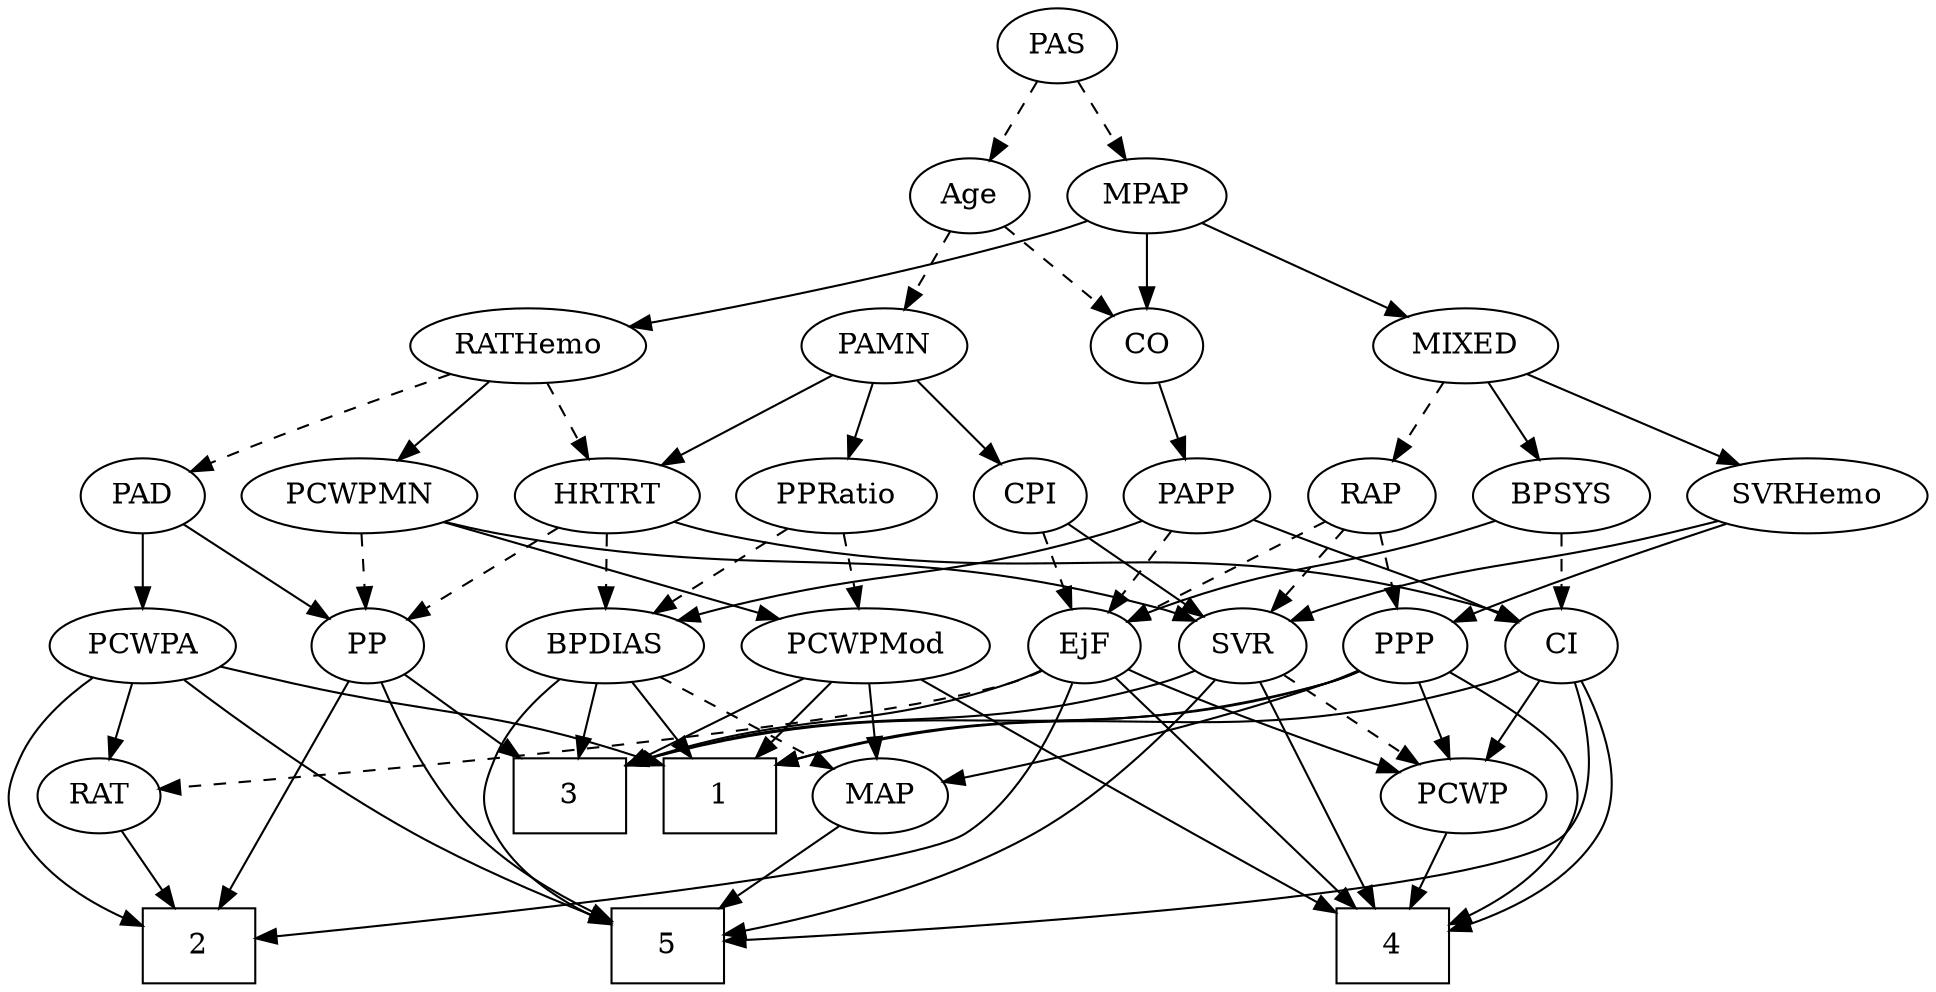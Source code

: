 strict digraph {
	graph [bb="0,0,822.64,468"];
	node [label="\N"];
	1	[height=0.5,
		pos="183.6,90",
		shape=box,
		width=0.75];
	2	[height=0.5,
		pos="320.6,18",
		shape=box,
		width=0.75];
	3	[height=0.5,
		pos="483.6,90",
		shape=box,
		width=0.75];
	4	[height=0.5,
		pos="645.6,18",
		shape=box,
		width=0.75];
	5	[height=0.5,
		pos="194.6,18",
		shape=box,
		width=0.75];
	Age	[height=0.5,
		pos="292.6,378",
		width=0.75];
	CO	[height=0.5,
		pos="372.6,306",
		width=0.75];
	Age -> CO	[pos="e,356.82,320.8 308.4,363.17 320.02,353.01 335.99,339.03 349.1,327.56",
		style=dashed];
	PAMN	[height=0.5,
		pos="276.6,306",
		width=1.011];
	Age -> PAMN	[pos="e,280.54,324.28 288.72,360.05 286.94,352.26 284.78,342.82 282.79,334.08",
		style=dashed];
	EjF	[height=0.5,
		pos="590.6,162",
		width=0.75];
	EjF -> 2	[pos="e,347.88,20.866 582.07,144.9 570.58,124.77 548.22,90.707 519.6,72 469.66,39.363 400.28,26.755 358.01,21.932",
		style=solid];
	EjF -> 3	[pos="e,509.63,108.03 571.96,148.81 557.14,139.11 536,125.28 518.11,113.58",
		style=solid];
	EjF -> 4	[pos="e,672.61,29.857 614.36,153 650.37,140.64 715.29,117.36 721.6,108 730.54,94.733 729,86.185 721.6,72 713.09,55.702 697.04,43.393 681.86,\
34.76",
		style=solid];
	RAT	[height=0.5,
		pos="373.6,90",
		width=0.75827];
	EjF -> RAT	[pos="e,398.89,97.073 569.51,150.37 564.67,148.12 559.51,145.87 554.6,144 504.93,125.14 445.52,108.89 408.66,99.528",
		style=dashed];
	PCWP	[height=0.5,
		pos="677.6,90",
		width=0.97491];
	EjF -> PCWP	[pos="e,659.37,105.66 607.37,147.5 619.84,137.47 637.08,123.6 651.36,112.11",
		style=solid];
	RAP	[height=0.5,
		pos="604.6,234",
		width=0.77632];
	RAP -> EjF	[pos="e,594.05,180.28 601.21,216.05 599.67,208.35 597.8,199.03 596.07,190.36",
		style=dashed];
	SVR	[height=0.5,
		pos="677.6,162",
		width=0.77632];
	RAP -> SVR	[pos="e,662.49,177.49 619.72,218.5 629.9,208.73 643.51,195.69 654.97,184.7",
		style=dashed];
	PPP	[height=0.5,
		pos="518.6,162",
		width=0.75];
	RAP -> PPP	[pos="e,535.13,176.46 588.01,219.5 575.28,209.14 557.51,194.67 543.13,182.97",
		style=dashed];
	MIXED	[height=0.5,
		pos="562.6,306",
		width=1.1193];
	MIXED -> RAP	[pos="e,595,250.99 572.55,288.41 577.7,279.83 584.08,269.19 589.79,259.67",
		style=dashed];
	BPSYS	[height=0.5,
		pos="520.6,234",
		width=1.0471];
	MIXED -> BPSYS	[pos="e,530.48,251.47 552.64,288.41 547.57,279.95 541.29,269.49 535.64,260.08",
		style=solid];
	SVRHemo	[height=0.5,
		pos="772.6,234",
		width=1.3902];
	MIXED -> SVRHemo	[pos="e,737.07,246.84 594.04,294.52 629.45,282.72 687.29,263.44 727.51,250.03",
		style=solid];
	MPAP	[height=0.5,
		pos="372.6,378",
		width=0.97491];
	MPAP -> MIXED	[pos="e,532.42,318.12 400.22,366.82 432.54,354.92 486.27,335.12 523.01,321.58",
		style=solid];
	MPAP -> CO	[pos="e,372.6,324.1 372.6,359.7 372.6,351.98 372.6,342.71 372.6,334.11",
		style=solid];
	RATHemo	[height=0.5,
		pos="142.6,306",
		width=1.3721];
	MPAP -> RATHemo	[pos="e,181.74,317.04 345.75,366.18 340.11,364.04 334.19,361.87 328.6,360 282.56,344.58 229.2,329.68 191.47,319.62",
		style=solid];
	BPSYS -> EjF	[pos="e,576.06,177.54 536.13,217.46 545.73,207.87 558.18,195.42 568.76,184.84",
		style=solid];
	CI	[height=0.5,
		pos="432.6,162",
		width=0.75];
	BPSYS -> CI	[pos="e,449.45,176.4 501.93,218.15 488.94,207.82 471.48,193.93 457.34,182.68",
		style=dashed];
	PAD	[height=0.5,
		pos="41.596,234",
		width=0.79437];
	PCWPA	[height=0.5,
		pos="41.596,162",
		width=1.1555];
	PAD -> PCWPA	[pos="e,41.596,180.1 41.596,215.7 41.596,207.98 41.596,198.71 41.596,190.11",
		style=solid];
	PP	[height=0.5,
		pos="128.6,162",
		width=0.75];
	PAD -> PP	[pos="e,112.03,176.33 58.785,219.17 71.7,208.78 89.573,194.4 104,182.79",
		style=solid];
	PAPP	[height=0.5,
		pos="432.6,234",
		width=0.88464];
	CO -> PAPP	[pos="e,419.19,250.64 385.62,289.81 393.45,280.67 403.58,268.85 412.43,258.52",
		style=solid];
	PAS	[height=0.5,
		pos="332.6,450",
		width=0.75];
	PAS -> Age	[pos="e,301.82,395.15 323.32,432.76 318.42,424.19 312.31,413.49 306.83,403.9",
		style=dashed];
	PAS -> MPAP	[pos="e,363.09,395.63 341.87,432.76 346.65,424.4 352.59,414.02 357.96,404.61",
		style=dashed];
	CPI	[height=0.5,
		pos="677.6,234",
		width=0.75];
	PAMN -> CPI	[pos="e,657.1,246.07 306.58,295.49 316.1,292.75 326.72,289.97 336.6,288 470.46,261.31 510.39,289.63 641.6,252 643.54,251.44 645.51,250.79 \
647.47,250.07",
		style=solid];
	PPRatio	[height=0.5,
		pos="224.6,234",
		width=1.1013];
	PAMN -> PPRatio	[pos="e,236.95,251.63 264.54,288.76 258.13,280.14 250.12,269.36 242.96,259.73",
		style=solid];
	HRTRT	[height=0.5,
		pos="127.6,234",
		width=1.1013];
	PAMN -> HRTRT	[pos="e,154.13,247.47 250.98,292.97 226.79,281.6 190.29,264.45 163.26,251.75",
		style=solid];
	RATHemo -> PAD	[pos="e,60.085,247.81 120.68,289.81 105.41,279.23 84.933,265.04 68.644,253.75",
		style=dashed];
	PCWPMN	[height=0.5,
		pos="332.6,234",
		width=1.3902];
	RATHemo -> PCWPMN	[pos="e,298.76,247.47 176.13,292.65 207.54,281.07 254.68,263.71 289,251.06",
		style=solid];
	RATHemo -> HRTRT	[pos="e,131.26,252.1 138.89,287.7 137.24,279.98 135.25,270.71 133.41,262.11",
		style=dashed];
	CPI -> EjF	[pos="e,607.32,176.46 660.82,219.5 647.94,209.14 629.96,194.67 615.42,182.97",
		style=dashed];
	CPI -> SVR	[pos="e,677.6,180.1 677.6,215.7 677.6,207.98 677.6,198.71 677.6,190.11",
		style=solid];
	RAT -> 2	[pos="e,333.82,36.461 361.83,73.465 355.42,64.991 347.31,54.286 339.99,44.613",
		style=solid];
	SVR -> 3	[pos="e,510.7,100.78 653.81,152.42 620.42,140.37 559.35,118.33 520.16,104.19",
		style=solid];
	SVR -> 4	[pos="e,672.83,19.941 704.7,156.99 732.19,151.33 773.33,138.09 792.6,108 801.22,94.525 801.79,85.093 792.6,72 768.01,36.995 717.94,25.005 \
683.1,20.958",
		style=solid];
	SVR -> 5	[pos="e,221.65,24.875 693.82,146.9 713.64,128.01 742.15,94.314 721.6,72 688.59,36.163 332.88,42.53 284.6,36 267.15,33.64 247.95,30.14 \
231.79,26.929",
		style=solid];
	SVR -> PCWP	[pos="e,677.6,108.1 677.6,143.7 677.6,135.98 677.6,126.71 677.6,118.11",
		style=dashed];
	PCWPMod	[height=0.5,
		pos="332.6,162",
		width=1.4443];
	PCWPMod -> 1	[pos="e,210.72,103.82 302.85,147.07 282.01,137.31 253.3,123.85 220.18,108.27",
		style=solid];
	PCWPMod -> 3	[pos="e,456.36,103.62 362.43,147.17 386.77,135.89 421.26,119.9 447.22,107.86",
		style=solid];
	PCWPMod -> 4	[pos="e,618.39,21.973 356.53,145.91 372.09,135.77 392.57,121.79 409.6,108 427.68,93.36 427.29,83.356 447.6,72 499.13,43.176 567.05,29.451 \
608.46,23.361",
		style=solid];
	MAP	[height=0.5,
		pos="259.6,90",
		width=0.84854];
	PCWPMod -> MAP	[pos="e,274.94,105.72 315.67,144.76 305.77,135.27 293.15,123.17 282.39,112.85",
		style=solid];
	PCWPA -> 1	[pos="e,156.39,104.41 67.973,148 90.304,136.99 122.54,121.1 147.31,108.89",
		style=solid];
	PCWPA -> 2	[pos="e,293.29,24.627 53.03,144.63 67.914,124.55 95.809,90.851 127.6,72 153.84,56.437 234.9,37.285 283.22,26.792",
		style=solid];
	PCWPA -> 5	[pos="e,167.56,23.247 42.309,143.83 44.003,124.19 49.565,92.155 67.596,72 90.934,45.913 129.16,32.326 157.58,25.476",
		style=solid];
	PCWPA -> RAT	[pos="e,348.32,97.159 72.665,149.82 79.195,147.71 86.08,145.64 92.596,144 183.14,121.17 208.06,126.46 299.6,108 312.32,105.43 326.2,102.33 \
338.46,99.477",
		style=solid];
	PCWPMN -> SVR	[pos="e,653.97,171.8 369.23,221.65 376.59,219.6 384.31,217.6 391.6,216 494.8,193.33 523.88,204.8 626.6,180 632.41,178.6 638.51,176.83 \
644.38,174.97",
		style=solid];
	PCWPMN -> PCWPMod	[pos="e,332.6,180.1 332.6,215.7 332.6,207.98 332.6,198.71 332.6,190.11",
		style=solid];
	PCWPMN -> PP	[pos="e,150.6,172.5 295.41,221.82 262.19,211.62 212.31,195.77 169.6,180 166.49,178.85 163.27,177.61 160.06,176.34",
		style=dashed];
	SVRHemo -> SVR	[pos="e,695.43,176.14 751.51,217.46 737.44,207.09 718.83,193.38 703.8,182.31",
		style=solid];
	SVRHemo -> PPP	[pos="e,539.21,173.68 735.23,221.88 728.07,219.85 720.62,217.8 713.6,216 643.42,197.96 623.1,203.61 554.6,180 552.68,179.34 550.74,178.61 \
548.8,177.83",
		style=solid];
	BPDIAS	[height=0.5,
		pos="220.6,162",
		width=1.1735];
	BPDIAS -> 1	[pos="e,192.73,108.28 211.64,144.05 207.39,136.01 202.2,126.2 197.46,117.23",
		style=solid];
	BPDIAS -> 3	[pos="e,456.31,97.115 252.31,150.01 258.67,147.93 265.32,145.83 271.6,144 332.34,126.31 403.9,109.18 446.41,99.384",
		style=solid];
	BPDIAS -> 5	[pos="e,173.33,36.299 192.04,148.51 175.81,139.73 156.91,126.28 147.6,108 140.33,93.745 141.92,86.959 147.6,72 151.56,61.544 158.64,51.829 \
166.12,43.647",
		style=solid];
	BPDIAS -> MAP	[pos="e,250.42,107.47 229.84,144.41 234.5,136.04 240.26,125.71 245.46,116.37",
		style=dashed];
	MAP -> 5	[pos="e,210.5,36.127 245.49,73.811 237.28,64.967 226.73,53.607 217.37,43.525",
		style=solid];
	PP -> 2	[pos="e,293.29,23.891 127.44,143.97 127.05,124.17 129.55,91.683 147.6,72 165.91,52.021 238.14,34.895 283.28,25.854",
		style=solid];
	PP -> 3	[pos="e,456.29,97.801 150.38,150.81 156.49,148.27 163.21,145.77 169.6,144 273.52,115.13 303.62,128.09 409.6,108 421.62,105.72 434.65,102.86 \
446.38,100.14",
		style=solid];
	PP -> 5	[pos="e,167.58,22.635 110.45,148.51 98.335,138.99 83.423,124.71 76.596,108 70.544,93.189 67.904,85.433 76.596,72 94.339,44.581 130,31.211 \
157.5,24.776",
		style=solid];
	PPP -> 1	[pos="e,210.78,104.86 495.71,152.23 487.28,149.26 477.6,146.16 468.6,144 362.95,118.63 328.61,139 220.43,107.73",
		style=solid];
	PPP -> 3	[pos="e,492.16,108.12 510.48,144.76 506.4,136.61 501.36,126.53 496.75,117.31",
		style=solid];
	PPP -> 4	[pos="e,630.07,36.365 531.95,146.07 553.6,121.86 596.62,73.761 623.07,44.182",
		style=solid];
	PPP -> MAP	[pos="e,287.51,97.334 495.32,152.66 486.94,149.77 477.39,146.6 468.6,144 409.25,126.42 339.36,109.43 297.32,99.613",
		style=solid];
	PPP -> PCWP	[pos="e,651.09,102.11 539.86,150.81 544.69,148.54 549.81,146.16 554.6,144 583.78,130.83 617.16,116.49 641.78,106.05",
		style=solid];
	PPRatio -> PCWPMod	[pos="e,309.28,178.11 246.45,218.83 261.99,208.76 283.11,195.08 300.54,183.77",
		style=dashed];
	PPRatio -> BPDIAS	[pos="e,221.57,180.1 223.61,215.7 223.17,207.98 222.64,198.71 222.15,190.11",
		style=dashed];
	PCWP -> 4	[pos="e,653.57,36.447 670.01,72.411 666.38,64.454 661.93,54.722 657.83,45.756",
		style=solid];
	CI -> 1	[pos="e,210.84,104.68 411.04,150.66 405.44,148.24 399.37,145.83 393.6,144 321.27,121.03 296.43,132.08 220.37,107.82",
		style=solid];
	CI -> 4	[pos="e,618.5,35.447 452.79,149.76 470.75,139.52 497.52,123.64 519.6,108 540.21,93.392 543.18,86.881 563.6,72 578.34,61.252 595.19,50.171 \
609.76,40.938",
		style=solid];
	CI -> 5	[pos="e,221.69,30.057 410.92,150.85 391.04,141.11 361.19,125.33 337.6,108 318.85,94.226 318.63,85.383 299.6,72 278.16,56.924 251.83,43.643 \
230.89,34.147",
		style=solid];
	CI -> PCWP	[pos="e,646.69,98.764 455.9,152.74 464.28,149.86 473.83,146.68 482.6,144 535.53,127.83 597.28,111.46 636.88,101.28",
		style=solid];
	PAPP -> EjF	[pos="e,569.33,173.18 457.46,222.47 482.19,211.93 521.15,195.16 554.6,180 556.39,179.19 558.23,178.34 560.09,177.49",
		style=dashed];
	PAPP -> BPDIAS	[pos="e,252.65,173.85 408.04,222.34 402.66,220.14 396.97,217.91 391.6,216 339.14,197.31 324.68,196.81 271.6,180 268.53,179.03 265.36,178.01 \
262.17,176.97",
		style=solid];
	PAPP -> CI	[pos="e,432.6,180.1 432.6,215.7 432.6,207.98 432.6,198.71 432.6,190.11",
		style=solid];
	HRTRT -> BPDIAS	[pos="e,200.58,178.07 147.32,218.15 160.42,208.29 177.83,195.19 192.39,184.23",
		style=dashed];
	HRTRT -> PP	[pos="e,128.35,180.1 127.84,215.7 127.95,207.98 128.09,198.71 128.21,190.11",
		style=dashed];
	HRTRT -> CI	[pos="e,411.5,173.33 156.79,221.74 162.94,219.63 169.43,217.59 175.6,216 270.7,191.51 299.42,207.83 393.6,180 396.39,179.18 399.24,178.2 \
402.07,177.15",
		style=solid];
}
